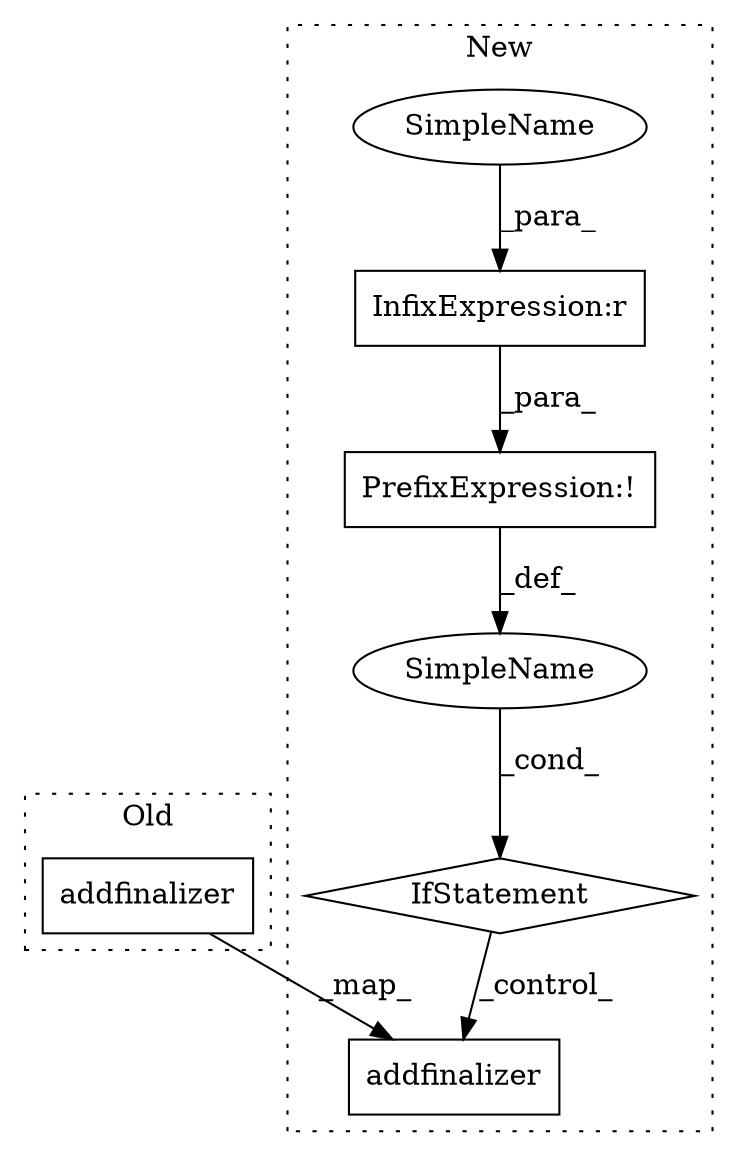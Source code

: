 digraph G {
subgraph cluster0 {
1 [label="addfinalizer" a="32" s="6123,6139" l="13,1" shape="box"];
label = "Old";
style="dotted";
}
subgraph cluster1 {
2 [label="addfinalizer" a="32" s="6307,6323" l="13,1" shape="box"];
3 [label="PrefixExpression:!" a="38" s="6271" l="1" shape="box"];
4 [label="InfixExpression:r" a="27" s="6280" l="4" shape="box"];
5 [label="SimpleName" a="42" s="" l="" shape="ellipse"];
6 [label="IfStatement" a="25" s="6267,6289" l="4,2" shape="diamond"];
7 [label="SimpleName" a="42" s="6273" l="7" shape="ellipse"];
label = "New";
style="dotted";
}
1 -> 2 [label="_map_"];
3 -> 5 [label="_def_"];
4 -> 3 [label="_para_"];
5 -> 6 [label="_cond_"];
6 -> 2 [label="_control_"];
7 -> 4 [label="_para_"];
}